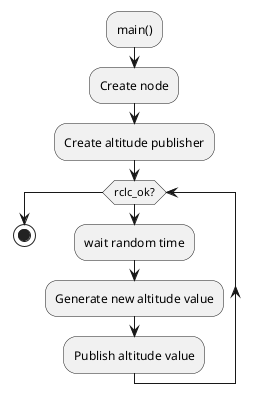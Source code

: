 @startuml

:main();
:Create node;
:Create altitude publisher; 

while (rclc_ok?)
    :wait random time;
    :Generate new altitude value;
    :Publish altitude value;
endwhile


stop


@enduml